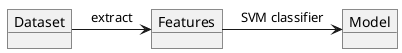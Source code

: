 @startuml training

object Dataset
object Features
object Model

Dataset -> Features: extract
Features -> Model: SVM classifier

@enduml
